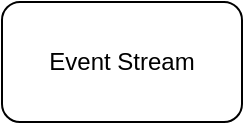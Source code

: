 <mxfile>
    <diagram id="vkIOQybx-PL-XWIHuseo" name="eventstream">
        <mxGraphModel dx="900" dy="1160" grid="1" gridSize="10" guides="1" tooltips="1" connect="1" arrows="1" fold="1" page="1" pageScale="1" pageWidth="850" pageHeight="1100" math="0" shadow="0">
            <root>
                <mxCell id="0"/>
                <mxCell id="1" parent="0"/>
                <mxCell id="11" value="Event Stream" style="rounded=1;whiteSpace=wrap;html=1;" parent="1" vertex="1">
                    <mxGeometry x="100" y="250" width="120" height="60" as="geometry"/>
                </mxCell>
            </root>
        </mxGraphModel>
    </diagram>
    <diagram id="creBVo1nBnuW2Nb8Xj_d" name="core">
        <mxGraphModel dx="1174" dy="1160" grid="1" gridSize="10" guides="1" tooltips="1" connect="1" arrows="1" fold="1" page="1" pageScale="1" pageWidth="850" pageHeight="1100" math="0" shadow="0">
            <root>
                <mxCell id="B0MaQuvVMIJv4OG2VFpb-0"/>
                <mxCell id="B0MaQuvVMIJv4OG2VFpb-1" parent="B0MaQuvVMIJv4OG2VFpb-0"/>
                <mxCell id="B0MaQuvVMIJv4OG2VFpb-6" style="edgeStyle=orthogonalEdgeStyle;rounded=0;orthogonalLoop=1;jettySize=auto;html=1;entryX=0;entryY=0.5;entryDx=0;entryDy=0;" parent="B0MaQuvVMIJv4OG2VFpb-1" source="B0MaQuvVMIJv4OG2VFpb-3" target="B0MaQuvVMIJv4OG2VFpb-4" edge="1">
                    <mxGeometry relative="1" as="geometry"/>
                </mxCell>
                <mxCell id="1_MfHRdvw4OCVQ7uJqAI-0" style="edgeStyle=orthogonalEdgeStyle;rounded=0;orthogonalLoop=1;jettySize=auto;html=1;entryX=0;entryY=0.5;entryDx=0;entryDy=0;" edge="1" parent="B0MaQuvVMIJv4OG2VFpb-1" source="B0MaQuvVMIJv4OG2VFpb-3" target="B0MaQuvVMIJv4OG2VFpb-5">
                    <mxGeometry relative="1" as="geometry"/>
                </mxCell>
                <mxCell id="B0MaQuvVMIJv4OG2VFpb-3" value="&lt;h1&gt;Kafka&lt;/h1&gt;&lt;p&gt;An Event Streaming platform&lt;/p&gt;" style="text;html=1;spacing=5;spacingTop=-20;whiteSpace=wrap;overflow=hidden;rounded=1;border=solid;strokeColor=#000000;" parent="B0MaQuvVMIJv4OG2VFpb-1" vertex="1">
                    <mxGeometry x="20" y="280" width="190" height="70" as="geometry"/>
                </mxCell>
                <mxCell id="1_MfHRdvw4OCVQ7uJqAI-3" style="edgeStyle=orthogonalEdgeStyle;rounded=0;orthogonalLoop=1;jettySize=auto;html=1;entryX=0;entryY=0.5;entryDx=0;entryDy=0;" edge="1" parent="B0MaQuvVMIJv4OG2VFpb-1" source="B0MaQuvVMIJv4OG2VFpb-4" target="1_MfHRdvw4OCVQ7uJqAI-1">
                    <mxGeometry relative="1" as="geometry"/>
                </mxCell>
                <mxCell id="1_MfHRdvw4OCVQ7uJqAI-4" style="edgeStyle=orthogonalEdgeStyle;rounded=0;orthogonalLoop=1;jettySize=auto;html=1;entryX=0;entryY=0.5;entryDx=0;entryDy=0;" edge="1" parent="B0MaQuvVMIJv4OG2VFpb-1" source="B0MaQuvVMIJv4OG2VFpb-4" target="1_MfHRdvw4OCVQ7uJqAI-2">
                    <mxGeometry relative="1" as="geometry"/>
                </mxCell>
                <mxCell id="B0MaQuvVMIJv4OG2VFpb-4" value="Server" style="rounded=1;whiteSpace=wrap;html=1;" parent="B0MaQuvVMIJv4OG2VFpb-1" vertex="1">
                    <mxGeometry x="305" y="190" width="120" height="60" as="geometry"/>
                </mxCell>
                <mxCell id="1_MfHRdvw4OCVQ7uJqAI-14" style="edgeStyle=orthogonalEdgeStyle;rounded=0;orthogonalLoop=1;jettySize=auto;html=1;" edge="1" parent="B0MaQuvVMIJv4OG2VFpb-1" source="B0MaQuvVMIJv4OG2VFpb-5" target="1_MfHRdvw4OCVQ7uJqAI-12">
                    <mxGeometry relative="1" as="geometry"/>
                </mxCell>
                <mxCell id="1_MfHRdvw4OCVQ7uJqAI-15" style="edgeStyle=orthogonalEdgeStyle;rounded=0;orthogonalLoop=1;jettySize=auto;html=1;entryX=0;entryY=0.5;entryDx=0;entryDy=0;" edge="1" parent="B0MaQuvVMIJv4OG2VFpb-1" source="B0MaQuvVMIJv4OG2VFpb-5" target="1_MfHRdvw4OCVQ7uJqAI-13">
                    <mxGeometry relative="1" as="geometry"/>
                </mxCell>
                <mxCell id="1_MfHRdvw4OCVQ7uJqAI-19" style="edgeStyle=orthogonalEdgeStyle;rounded=0;orthogonalLoop=1;jettySize=auto;html=1;" edge="1" parent="B0MaQuvVMIJv4OG2VFpb-1" source="B0MaQuvVMIJv4OG2VFpb-5" target="1_MfHRdvw4OCVQ7uJqAI-5">
                    <mxGeometry relative="1" as="geometry"/>
                </mxCell>
                <mxCell id="B0MaQuvVMIJv4OG2VFpb-5" value="Client" style="rounded=1;whiteSpace=wrap;html=1;sketch=0;glass=0;" parent="B0MaQuvVMIJv4OG2VFpb-1" vertex="1">
                    <mxGeometry x="305" y="370" width="120" height="60" as="geometry"/>
                </mxCell>
                <mxCell id="1_MfHRdvw4OCVQ7uJqAI-9" style="edgeStyle=orthogonalEdgeStyle;rounded=0;orthogonalLoop=1;jettySize=auto;html=1;" edge="1" parent="B0MaQuvVMIJv4OG2VFpb-1" source="1_MfHRdvw4OCVQ7uJqAI-1" target="1_MfHRdvw4OCVQ7uJqAI-7">
                    <mxGeometry relative="1" as="geometry"/>
                </mxCell>
                <mxCell id="1_MfHRdvw4OCVQ7uJqAI-1" value="broker" style="rounded=1;whiteSpace=wrap;html=1;strokeColor=#000000;" vertex="1" parent="B0MaQuvVMIJv4OG2VFpb-1">
                    <mxGeometry x="510" y="110" width="120" height="60" as="geometry"/>
                </mxCell>
                <mxCell id="1_MfHRdvw4OCVQ7uJqAI-10" style="edgeStyle=orthogonalEdgeStyle;rounded=0;orthogonalLoop=1;jettySize=auto;html=1;" edge="1" parent="B0MaQuvVMIJv4OG2VFpb-1" source="1_MfHRdvw4OCVQ7uJqAI-2" target="1_MfHRdvw4OCVQ7uJqAI-8">
                    <mxGeometry relative="1" as="geometry"/>
                </mxCell>
                <mxCell id="1_MfHRdvw4OCVQ7uJqAI-2" value="cluster" style="rounded=1;whiteSpace=wrap;html=1;strokeColor=#000000;" vertex="1" parent="B0MaQuvVMIJv4OG2VFpb-1">
                    <mxGeometry x="510" y="240" width="120" height="60" as="geometry"/>
                </mxCell>
                <mxCell id="1_MfHRdvw4OCVQ7uJqAI-5" value="Read, write and process streams of events in parallel at scale and in a fault tolerant manner even in the case of network problems or machine failures." style="text;html=1;fillColor=none;align=left;verticalAlign=middle;whiteSpace=wrap;rounded=0;strokeColor=#000000;" vertex="1" parent="B0MaQuvVMIJv4OG2VFpb-1">
                    <mxGeometry x="245" y="460" width="240" height="60" as="geometry"/>
                </mxCell>
                <mxCell id="1_MfHRdvw4OCVQ7uJqAI-7" value="storage layer" style="text;html=1;fillColor=none;align=center;verticalAlign=middle;whiteSpace=wrap;rounded=0;strokeColor=#000000;" vertex="1" parent="B0MaQuvVMIJv4OG2VFpb-1">
                    <mxGeometry x="730" y="125" width="130" height="30" as="geometry"/>
                </mxCell>
                <mxCell id="_nd24bV_BVmbwUGfrmig-21" style="edgeStyle=none;rounded=0;orthogonalLoop=1;jettySize=auto;html=1;" edge="1" parent="B0MaQuvVMIJv4OG2VFpb-1" source="1_MfHRdvw4OCVQ7uJqAI-8">
                    <mxGeometry relative="1" as="geometry">
                        <mxPoint x="1026" y="270" as="targetPoint"/>
                    </mxGeometry>
                </mxCell>
                <mxCell id="1_MfHRdvw4OCVQ7uJqAI-8" value="Kafka Connect to continuously import and export data as event streams&amp;nbsp;" style="text;html=1;fillColor=none;align=center;verticalAlign=middle;whiteSpace=wrap;rounded=0;strokeColor=#000000;" vertex="1" parent="B0MaQuvVMIJv4OG2VFpb-1">
                    <mxGeometry x="720" y="250" width="210" height="40" as="geometry"/>
                </mxCell>
                <mxCell id="1_MfHRdvw4OCVQ7uJqAI-21" style="rounded=0;orthogonalLoop=1;jettySize=auto;html=1;entryX=0;entryY=0.5;entryDx=0;entryDy=0;exitX=1;exitY=0.5;exitDx=0;exitDy=0;" edge="1" parent="B0MaQuvVMIJv4OG2VFpb-1" source="1_MfHRdvw4OCVQ7uJqAI-12" target="1_MfHRdvw4OCVQ7uJqAI-20">
                    <mxGeometry relative="1" as="geometry"/>
                </mxCell>
                <mxCell id="1_MfHRdvw4OCVQ7uJqAI-12" value="Producer" style="rounded=1;whiteSpace=wrap;html=1;glass=0;sketch=0;strokeColor=#000000;fillColor=none;" vertex="1" parent="B0MaQuvVMIJv4OG2VFpb-1">
                    <mxGeometry x="570" y="330" width="120" height="60" as="geometry"/>
                </mxCell>
                <mxCell id="1_MfHRdvw4OCVQ7uJqAI-22" style="edgeStyle=none;rounded=0;orthogonalLoop=1;jettySize=auto;html=1;entryX=0;entryY=0.5;entryDx=0;entryDy=0;exitX=1;exitY=0.5;exitDx=0;exitDy=0;" edge="1" parent="B0MaQuvVMIJv4OG2VFpb-1" source="1_MfHRdvw4OCVQ7uJqAI-13" target="1_MfHRdvw4OCVQ7uJqAI-20">
                    <mxGeometry relative="1" as="geometry"/>
                </mxCell>
                <mxCell id="1_MfHRdvw4OCVQ7uJqAI-13" value="Consumer" style="rounded=1;whiteSpace=wrap;html=1;glass=0;sketch=0;strokeColor=#000000;fillColor=none;" vertex="1" parent="B0MaQuvVMIJv4OG2VFpb-1">
                    <mxGeometry x="570" y="430" width="120" height="60" as="geometry"/>
                </mxCell>
                <mxCell id="_nd24bV_BVmbwUGfrmig-13" style="edgeStyle=none;rounded=0;orthogonalLoop=1;jettySize=auto;html=1;" edge="1" parent="B0MaQuvVMIJv4OG2VFpb-1" source="1_MfHRdvw4OCVQ7uJqAI-20" target="_nd24bV_BVmbwUGfrmig-7">
                    <mxGeometry relative="1" as="geometry"/>
                </mxCell>
                <mxCell id="1_MfHRdvw4OCVQ7uJqAI-20" value="Topic" style="ellipse;whiteSpace=wrap;html=1;rounded=1;glass=0;sketch=0;strokeColor=#000000;fillColor=none;" vertex="1" parent="B0MaQuvVMIJv4OG2VFpb-1">
                    <mxGeometry x="790" y="370" width="120" height="80" as="geometry"/>
                </mxCell>
                <mxCell id="_nd24bV_BVmbwUGfrmig-7" value="" style="html=1;shadow=0;dashed=0;shape=mxgraph.bootstrap.rrect;rSize=5;strokeColor=#DFDFDF;html=1;whiteSpace=wrap;fillColor=#FFFFFF;fontColor=#000000;rounded=1;glass=0;sketch=0;" vertex="1" parent="B0MaQuvVMIJv4OG2VFpb-1">
                    <mxGeometry x="980" y="380" width="200" height="60" as="geometry"/>
                </mxCell>
                <mxCell id="_nd24bV_BVmbwUGfrmig-8" value="Partitioned" style="strokeColor=inherit;fillColor=inherit;gradientColor=inherit;fontColor=inherit;html=1;shadow=0;dashed=0;shape=mxgraph.bootstrap.topButton;rSize=5;perimeter=none;whiteSpace=wrap;resizeWidth=1;align=left;spacing=10;" vertex="1" parent="_nd24bV_BVmbwUGfrmig-7">
                    <mxGeometry width="200" height="30" relative="1" as="geometry"/>
                </mxCell>
                <mxCell id="_nd24bV_BVmbwUGfrmig-9" value="Replicated (default 3)" style="strokeColor=inherit;fillColor=inherit;gradientColor=inherit;fontColor=inherit;html=1;shadow=0;dashed=0;perimeter=none;whiteSpace=wrap;resizeWidth=1;align=left;spacing=10;" vertex="1" parent="_nd24bV_BVmbwUGfrmig-7">
                    <mxGeometry width="200" height="30" relative="1" as="geometry">
                        <mxPoint y="30" as="offset"/>
                    </mxGeometry>
                </mxCell>
                <mxCell id="_nd24bV_BVmbwUGfrmig-42" value="Di" style="html=1;shadow=0;dashed=0;shape=mxgraph.bootstrap.rrect;rSize=5;strokeColor=#DFDFDF;html=1;whiteSpace=wrap;fillColor=#FFFFFF;fontColor=#000000;rounded=1;glass=0;sketch=0;" vertex="1" parent="B0MaQuvVMIJv4OG2VFpb-1">
                    <mxGeometry x="1030" y="140" width="310" height="210" as="geometry"/>
                </mxCell>
                <mxCell id="_nd24bV_BVmbwUGfrmig-43" value="Kafka Connect" style="html=1;shadow=0;dashed=0;shape=mxgraph.bootstrap.topButton;rSize=5;strokeColor=none;fillColor=#0085FC;fontColor=#ffffff;perimeter=none;whiteSpace=wrap;resizeWidth=1;align=left;spacing=10;" vertex="1" parent="_nd24bV_BVmbwUGfrmig-42">
                    <mxGeometry width="310" height="30" relative="1" as="geometry"/>
                </mxCell>
                <mxCell id="_nd24bV_BVmbwUGfrmig-44" value="A common framework for Kafka connectors" style="strokeColor=inherit;fillColor=inherit;gradientColor=inherit;fontColor=inherit;html=1;shadow=0;dashed=0;perimeter=none;whiteSpace=wrap;resizeWidth=1;align=left;spacing=10;" vertex="1" parent="_nd24bV_BVmbwUGfrmig-42">
                    <mxGeometry width="310" height="30" relative="1" as="geometry">
                        <mxPoint y="30" as="offset"/>
                    </mxGeometry>
                </mxCell>
                <mxCell id="_nd24bV_BVmbwUGfrmig-45" value="Distributed and standalone modes" style="strokeColor=inherit;fillColor=inherit;gradientColor=inherit;fontColor=inherit;html=1;shadow=0;dashed=0;perimeter=none;whiteSpace=wrap;resizeWidth=1;align=left;spacing=10;" vertex="1" parent="_nd24bV_BVmbwUGfrmig-42">
                    <mxGeometry width="310" height="30" relative="1" as="geometry">
                        <mxPoint y="60" as="offset"/>
                    </mxGeometry>
                </mxCell>
                <mxCell id="_nd24bV_BVmbwUGfrmig-46" value="REST interface" style="strokeColor=inherit;fillColor=inherit;gradientColor=inherit;fontColor=inherit;html=1;shadow=0;dashed=0;perimeter=none;whiteSpace=wrap;resizeWidth=1;align=left;spacing=10;" vertex="1" parent="_nd24bV_BVmbwUGfrmig-42">
                    <mxGeometry width="310" height="30" relative="1" as="geometry">
                        <mxPoint y="90" as="offset"/>
                    </mxGeometry>
                </mxCell>
                <mxCell id="_nd24bV_BVmbwUGfrmig-47" value="Streaming/batch integration" style="strokeColor=inherit;fillColor=inherit;gradientColor=inherit;fontColor=inherit;html=1;shadow=0;dashed=0;shape=mxgraph.bootstrap.bottomButton;rSize=5;perimeter=none;whiteSpace=wrap;resizeWidth=1;resizeHeight=0;align=left;spacing=10;" vertex="1" parent="_nd24bV_BVmbwUGfrmig-42">
                    <mxGeometry y="1" width="310" height="30" relative="1" as="geometry">
                        <mxPoint y="-30" as="offset"/>
                    </mxGeometry>
                </mxCell>
                <mxCell id="_nd24bV_BVmbwUGfrmig-48" value="Automatic offset management" style="strokeColor=inherit;fillColor=inherit;gradientColor=inherit;fontColor=inherit;html=1;shadow=0;dashed=0;perimeter=none;whiteSpace=wrap;resizeWidth=1;align=left;spacing=10;" vertex="1" parent="_nd24bV_BVmbwUGfrmig-42">
                    <mxGeometry y="120" width="310" height="30" as="geometry"/>
                </mxCell>
                <mxCell id="_nd24bV_BVmbwUGfrmig-49" value="Distributed and scalable by default" style="strokeColor=inherit;fillColor=inherit;gradientColor=inherit;fontColor=inherit;html=1;shadow=0;dashed=0;perimeter=none;whiteSpace=wrap;resizeWidth=1;align=left;spacing=10;" vertex="1" parent="_nd24bV_BVmbwUGfrmig-42">
                    <mxGeometry y="150" width="310" height="30" as="geometry"/>
                </mxCell>
                <mxCell id="_nd24bV_BVmbwUGfrmig-57" style="edgeStyle=none;rounded=0;orthogonalLoop=1;jettySize=auto;html=1;entryX=0.005;entryY=0.533;entryDx=0;entryDy=0;entryPerimeter=0;" edge="1" parent="B0MaQuvVMIJv4OG2VFpb-1" source="_nd24bV_BVmbwUGfrmig-50" target="_nd24bV_BVmbwUGfrmig-54">
                    <mxGeometry relative="1" as="geometry"/>
                </mxCell>
                <mxCell id="_nd24bV_BVmbwUGfrmig-50" value="Kafka APIs" style="html=1;shadow=0;dashed=0;shape=mxgraph.bootstrap.rrect;rSize=5;strokeWidth=1;whiteSpace=wrap;align=center;verticalAlign=middle;spacingLeft=0;fontStyle=0;fontSize=16;spacing=5;rounded=1;glass=0;sketch=0;fillColor=none;" vertex="1" parent="B0MaQuvVMIJv4OG2VFpb-1">
                    <mxGeometry x="20" y="690" width="120" height="60" as="geometry"/>
                </mxCell>
                <mxCell id="_nd24bV_BVmbwUGfrmig-51" value="" style="html=1;shadow=0;dashed=0;shape=mxgraph.bootstrap.rrect;rSize=5;strokeColor=#DFDFDF;html=1;whiteSpace=wrap;fillColor=#FFFFFF;fontColor=#000000;rounded=1;glass=0;sketch=0;" vertex="1" parent="B0MaQuvVMIJv4OG2VFpb-1">
                    <mxGeometry x="225" y="645" width="200" height="150" as="geometry"/>
                </mxCell>
                <mxCell id="_nd24bV_BVmbwUGfrmig-52" value="Admin API" style="strokeColor=inherit;fillColor=inherit;gradientColor=inherit;fontColor=inherit;html=1;shadow=0;dashed=0;shape=mxgraph.bootstrap.topButton;rSize=5;perimeter=none;whiteSpace=wrap;resizeWidth=1;align=left;spacing=10;" vertex="1" parent="_nd24bV_BVmbwUGfrmig-51">
                    <mxGeometry width="200" height="30" relative="1" as="geometry"/>
                </mxCell>
                <mxCell id="_nd24bV_BVmbwUGfrmig-53" value="Producer API" style="strokeColor=inherit;fillColor=inherit;gradientColor=inherit;fontColor=inherit;html=1;shadow=0;dashed=0;perimeter=none;whiteSpace=wrap;resizeWidth=1;align=left;spacing=10;" vertex="1" parent="_nd24bV_BVmbwUGfrmig-51">
                    <mxGeometry width="200" height="30" relative="1" as="geometry">
                        <mxPoint y="30" as="offset"/>
                    </mxGeometry>
                </mxCell>
                <mxCell id="_nd24bV_BVmbwUGfrmig-54" value="Consumer API" style="strokeColor=inherit;fillColor=inherit;gradientColor=inherit;fontColor=inherit;html=1;shadow=0;dashed=0;perimeter=none;whiteSpace=wrap;resizeWidth=1;align=left;spacing=10;" vertex="1" parent="_nd24bV_BVmbwUGfrmig-51">
                    <mxGeometry width="200" height="30" relative="1" as="geometry">
                        <mxPoint y="60" as="offset"/>
                    </mxGeometry>
                </mxCell>
                <mxCell id="_nd24bV_BVmbwUGfrmig-55" value="Kafka Streams API" style="strokeColor=inherit;fillColor=inherit;gradientColor=inherit;fontColor=inherit;html=1;shadow=0;dashed=0;perimeter=none;whiteSpace=wrap;resizeWidth=1;align=left;spacing=10;" vertex="1" parent="_nd24bV_BVmbwUGfrmig-51">
                    <mxGeometry width="200" height="30" relative="1" as="geometry">
                        <mxPoint y="90" as="offset"/>
                    </mxGeometry>
                </mxCell>
                <mxCell id="_nd24bV_BVmbwUGfrmig-56" value="Kafka Connect API" style="strokeColor=inherit;fillColor=inherit;gradientColor=inherit;fontColor=inherit;html=1;shadow=0;dashed=0;shape=mxgraph.bootstrap.bottomButton;rSize=5;perimeter=none;whiteSpace=wrap;resizeWidth=1;resizeHeight=0;align=left;spacing=10;" vertex="1" parent="_nd24bV_BVmbwUGfrmig-51">
                    <mxGeometry y="1" width="200" height="30" relative="1" as="geometry">
                        <mxPoint y="-30" as="offset"/>
                    </mxGeometry>
                </mxCell>
                <mxCell id="_nd24bV_BVmbwUGfrmig-59" style="edgeStyle=none;rounded=0;orthogonalLoop=1;jettySize=auto;html=1;" edge="1" parent="_nd24bV_BVmbwUGfrmig-51" target="_nd24bV_BVmbwUGfrmig-58">
                    <mxGeometry relative="1" as="geometry">
                        <mxPoint x="195" y="14" as="sourcePoint"/>
                    </mxGeometry>
                </mxCell>
                <mxCell id="_nd24bV_BVmbwUGfrmig-58" value="manage and insepct topics, brokers and other kafka objects" style="html=1;shadow=0;dashed=0;shape=mxgraph.bootstrap.rrect;rSize=5;strokeColor=#FDFDFE;strokeWidth=1;fillColor=#FEFEFE;fontColor=#818182;whiteSpace=wrap;align=left;verticalAlign=middle;spacingLeft=10;rounded=1;glass=0;sketch=0;" vertex="1" parent="B0MaQuvVMIJv4OG2VFpb-1">
                    <mxGeometry x="460" y="645" width="350" height="25" as="geometry"/>
                </mxCell>
                <mxCell id="_nd24bV_BVmbwUGfrmig-60" style="edgeStyle=none;rounded=0;orthogonalLoop=1;jettySize=auto;html=1;" edge="1" parent="B0MaQuvVMIJv4OG2VFpb-1" target="_nd24bV_BVmbwUGfrmig-61">
                    <mxGeometry relative="1" as="geometry">
                        <mxPoint x="420" y="694" as="sourcePoint"/>
                    </mxGeometry>
                </mxCell>
                <mxCell id="_nd24bV_BVmbwUGfrmig-61" value="write a stream of events to one or more Kafka topics" style="html=1;shadow=0;dashed=0;shape=mxgraph.bootstrap.rrect;rSize=5;strokeColor=#FDFDFE;strokeWidth=1;fillColor=#FEFEFE;fontColor=#818182;whiteSpace=wrap;align=left;verticalAlign=middle;spacingLeft=10;rounded=1;glass=0;sketch=0;" vertex="1" parent="B0MaQuvVMIJv4OG2VFpb-1">
                    <mxGeometry x="460" y="680" width="350" height="25" as="geometry"/>
                </mxCell>
                <mxCell id="_nd24bV_BVmbwUGfrmig-62" style="edgeStyle=none;rounded=0;orthogonalLoop=1;jettySize=auto;html=1;" edge="1" parent="B0MaQuvVMIJv4OG2VFpb-1" target="_nd24bV_BVmbwUGfrmig-63">
                    <mxGeometry relative="1" as="geometry">
                        <mxPoint x="420" y="721.5" as="sourcePoint"/>
                    </mxGeometry>
                </mxCell>
                <mxCell id="_nd24bV_BVmbwUGfrmig-63" value="subscribe to (read) one or more topics and to process the stream of events produced to them" style="html=1;shadow=0;dashed=0;shape=mxgraph.bootstrap.rrect;rSize=5;strokeColor=#FDFDFE;strokeWidth=1;fillColor=#FEFEFE;fontColor=#818182;whiteSpace=wrap;align=left;verticalAlign=middle;spacingLeft=10;rounded=1;glass=0;sketch=0;" vertex="1" parent="B0MaQuvVMIJv4OG2VFpb-1">
                    <mxGeometry x="460" y="707.5" width="540" height="25" as="geometry"/>
                </mxCell>
                <mxCell id="_nd24bV_BVmbwUGfrmig-64" style="edgeStyle=none;rounded=0;orthogonalLoop=1;jettySize=auto;html=1;" edge="1" parent="B0MaQuvVMIJv4OG2VFpb-1" target="_nd24bV_BVmbwUGfrmig-65">
                    <mxGeometry relative="1" as="geometry">
                        <mxPoint x="420" y="754" as="sourcePoint"/>
                    </mxGeometry>
                </mxCell>
                <mxCell id="_nd24bV_BVmbwUGfrmig-65" value="implement stream processing applications and microservices." style="html=1;shadow=0;dashed=0;shape=mxgraph.bootstrap.rrect;rSize=5;strokeColor=#FDFDFE;strokeWidth=1;fillColor=#FEFEFE;fontColor=#818182;whiteSpace=wrap;align=left;verticalAlign=middle;spacingLeft=10;rounded=1;glass=0;sketch=0;" vertex="1" parent="B0MaQuvVMIJv4OG2VFpb-1">
                    <mxGeometry x="460" y="740" width="350" height="25" as="geometry"/>
                </mxCell>
                <mxCell id="_nd24bV_BVmbwUGfrmig-66" style="edgeStyle=none;rounded=0;orthogonalLoop=1;jettySize=auto;html=1;" edge="1" parent="B0MaQuvVMIJv4OG2VFpb-1" target="_nd24bV_BVmbwUGfrmig-67">
                    <mxGeometry relative="1" as="geometry">
                        <mxPoint x="420" y="784" as="sourcePoint"/>
                    </mxGeometry>
                </mxCell>
                <mxCell id="_nd24bV_BVmbwUGfrmig-67" value="build and run reusable data import/export connectors that consume(read) or produce(write) streams of events from and to external systems and applications so they can integrate with Kafka" style="html=1;shadow=0;dashed=0;shape=mxgraph.bootstrap.rrect;rSize=5;strokeColor=#FDFDFE;strokeWidth=1;fillColor=#FEFEFE;fontColor=#818182;whiteSpace=wrap;align=left;verticalAlign=middle;spacingLeft=10;rounded=1;glass=0;sketch=0;" vertex="1" parent="B0MaQuvVMIJv4OG2VFpb-1">
                    <mxGeometry x="460" y="770" width="540" height="25" as="geometry"/>
                </mxCell>
            </root>
        </mxGraphModel>
    </diagram>
</mxfile>
